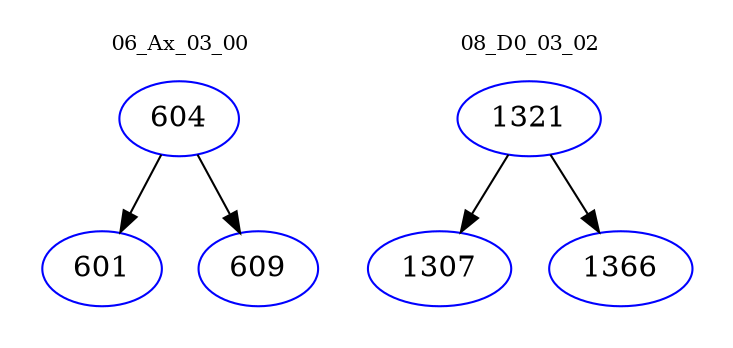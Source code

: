 digraph{
subgraph cluster_0 {
color = white
label = "06_Ax_03_00";
fontsize=10;
T0_604 [label="604", color="blue"]
T0_604 -> T0_601 [color="black"]
T0_601 [label="601", color="blue"]
T0_604 -> T0_609 [color="black"]
T0_609 [label="609", color="blue"]
}
subgraph cluster_1 {
color = white
label = "08_D0_03_02";
fontsize=10;
T1_1321 [label="1321", color="blue"]
T1_1321 -> T1_1307 [color="black"]
T1_1307 [label="1307", color="blue"]
T1_1321 -> T1_1366 [color="black"]
T1_1366 [label="1366", color="blue"]
}
}

